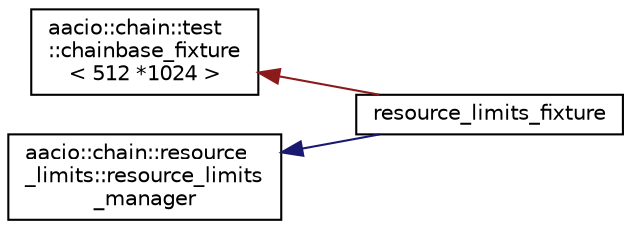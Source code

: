 digraph "Graphical Class Hierarchy"
{
  edge [fontname="Helvetica",fontsize="10",labelfontname="Helvetica",labelfontsize="10"];
  node [fontname="Helvetica",fontsize="10",shape=record];
  rankdir="LR";
  Node3117 [label="aacio::chain::test\l::chainbase_fixture\l\< 512 *1024 \>",height=0.2,width=0.4,color="black", fillcolor="white", style="filled",URL="$structaacio_1_1chain_1_1test_1_1chainbase__fixture.html"];
  Node3117 -> Node1 [dir="back",color="firebrick4",fontsize="10",style="solid",fontname="Helvetica"];
  Node1 [label="resource_limits_fixture",height=0.2,width=0.4,color="black", fillcolor="white", style="filled",URL="$classresource__limits__fixture.html"];
  Node0 [label="aacio::chain::resource\l_limits::resource_limits\l_manager",height=0.2,width=0.4,color="black", fillcolor="white", style="filled",URL="$classaacio_1_1chain_1_1resource__limits_1_1resource__limits__manager.html"];
  Node0 -> Node1 [dir="back",color="midnightblue",fontsize="10",style="solid",fontname="Helvetica"];
}

